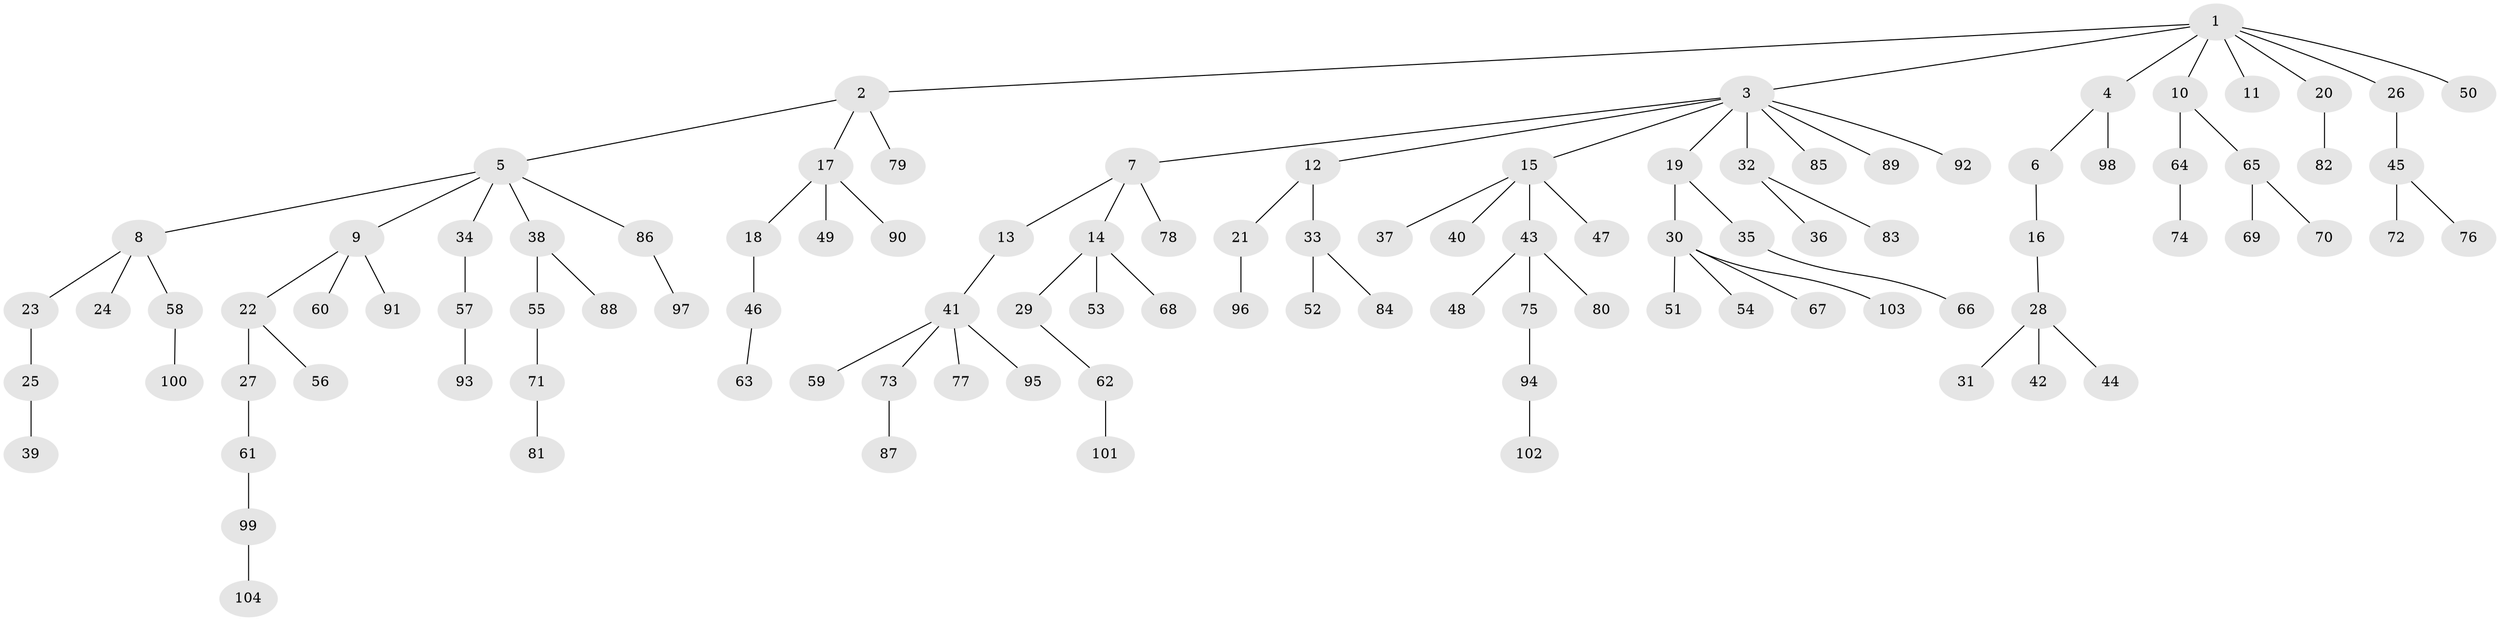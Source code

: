 // Generated by graph-tools (version 1.1) at 2025/02/03/09/25 03:02:26]
// undirected, 104 vertices, 103 edges
graph export_dot {
graph [start="1"]
  node [color=gray90,style=filled];
  1;
  2;
  3;
  4;
  5;
  6;
  7;
  8;
  9;
  10;
  11;
  12;
  13;
  14;
  15;
  16;
  17;
  18;
  19;
  20;
  21;
  22;
  23;
  24;
  25;
  26;
  27;
  28;
  29;
  30;
  31;
  32;
  33;
  34;
  35;
  36;
  37;
  38;
  39;
  40;
  41;
  42;
  43;
  44;
  45;
  46;
  47;
  48;
  49;
  50;
  51;
  52;
  53;
  54;
  55;
  56;
  57;
  58;
  59;
  60;
  61;
  62;
  63;
  64;
  65;
  66;
  67;
  68;
  69;
  70;
  71;
  72;
  73;
  74;
  75;
  76;
  77;
  78;
  79;
  80;
  81;
  82;
  83;
  84;
  85;
  86;
  87;
  88;
  89;
  90;
  91;
  92;
  93;
  94;
  95;
  96;
  97;
  98;
  99;
  100;
  101;
  102;
  103;
  104;
  1 -- 2;
  1 -- 3;
  1 -- 4;
  1 -- 10;
  1 -- 11;
  1 -- 20;
  1 -- 26;
  1 -- 50;
  2 -- 5;
  2 -- 17;
  2 -- 79;
  3 -- 7;
  3 -- 12;
  3 -- 15;
  3 -- 19;
  3 -- 32;
  3 -- 85;
  3 -- 89;
  3 -- 92;
  4 -- 6;
  4 -- 98;
  5 -- 8;
  5 -- 9;
  5 -- 34;
  5 -- 38;
  5 -- 86;
  6 -- 16;
  7 -- 13;
  7 -- 14;
  7 -- 78;
  8 -- 23;
  8 -- 24;
  8 -- 58;
  9 -- 22;
  9 -- 60;
  9 -- 91;
  10 -- 64;
  10 -- 65;
  12 -- 21;
  12 -- 33;
  13 -- 41;
  14 -- 29;
  14 -- 53;
  14 -- 68;
  15 -- 37;
  15 -- 40;
  15 -- 43;
  15 -- 47;
  16 -- 28;
  17 -- 18;
  17 -- 49;
  17 -- 90;
  18 -- 46;
  19 -- 30;
  19 -- 35;
  20 -- 82;
  21 -- 96;
  22 -- 27;
  22 -- 56;
  23 -- 25;
  25 -- 39;
  26 -- 45;
  27 -- 61;
  28 -- 31;
  28 -- 42;
  28 -- 44;
  29 -- 62;
  30 -- 51;
  30 -- 54;
  30 -- 67;
  30 -- 103;
  32 -- 36;
  32 -- 83;
  33 -- 52;
  33 -- 84;
  34 -- 57;
  35 -- 66;
  38 -- 55;
  38 -- 88;
  41 -- 59;
  41 -- 73;
  41 -- 77;
  41 -- 95;
  43 -- 48;
  43 -- 75;
  43 -- 80;
  45 -- 72;
  45 -- 76;
  46 -- 63;
  55 -- 71;
  57 -- 93;
  58 -- 100;
  61 -- 99;
  62 -- 101;
  64 -- 74;
  65 -- 69;
  65 -- 70;
  71 -- 81;
  73 -- 87;
  75 -- 94;
  86 -- 97;
  94 -- 102;
  99 -- 104;
}
